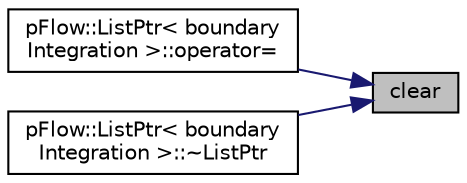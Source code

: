 digraph "clear"
{
 // LATEX_PDF_SIZE
  edge [fontname="Helvetica",fontsize="10",labelfontname="Helvetica",labelfontsize="10"];
  node [fontname="Helvetica",fontsize="10",shape=record];
  rankdir="RL";
  Node1 [label="clear",height=0.2,width=0.4,color="black", fillcolor="grey75", style="filled", fontcolor="black",tooltip=" "];
  Node1 -> Node2 [dir="back",color="midnightblue",fontsize="10",style="solid",fontname="Helvetica"];
  Node2 [label="pFlow::ListPtr\< boundary\lIntegration \>::operator=",height=0.2,width=0.4,color="black", fillcolor="white", style="filled",URL="$classpFlow_1_1ListPtr.html#ae94624a91067db34048b463319b654c6",tooltip=" "];
  Node1 -> Node3 [dir="back",color="midnightblue",fontsize="10",style="solid",fontname="Helvetica"];
  Node3 [label="pFlow::ListPtr\< boundary\lIntegration \>::~ListPtr",height=0.2,width=0.4,color="black", fillcolor="white", style="filled",URL="$classpFlow_1_1ListPtr.html#ab8719c9aea35d96dad5799fa6ff096bc",tooltip=" "];
}
